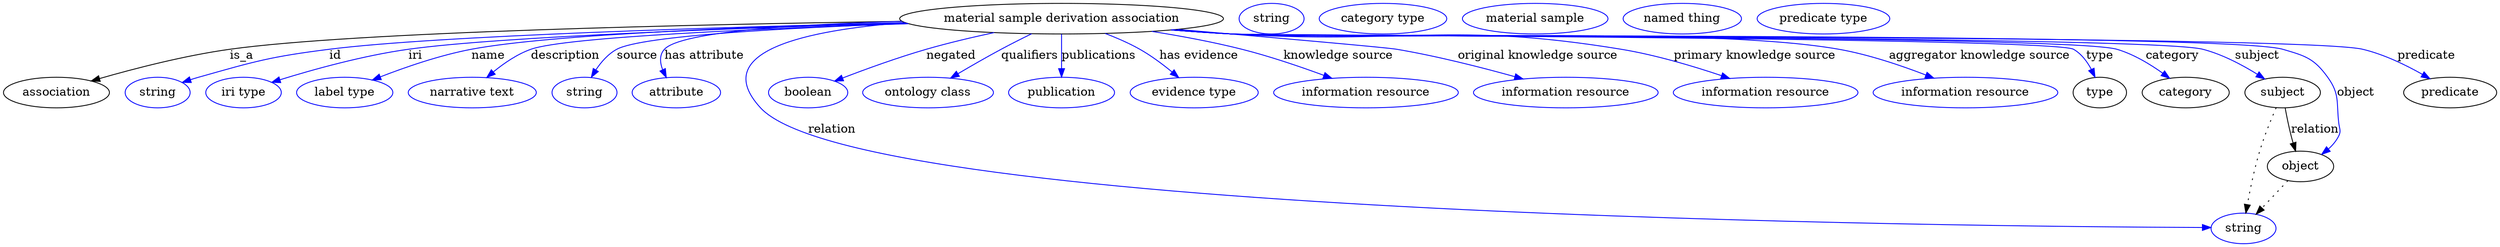 digraph {
	graph [bb="0,0,2407.9,283"];
	node [label="\N"];
	"material sample derivation association"	[height=0.5,
		label="material sample derivation association",
		pos="1032,265",
		width=4.0982];
	association	[height=0.5,
		pos="50.046,178",
		width=1.3902];
	"material sample derivation association" -> association	[label=is_a,
		lp="232.05,221.5",
		pos="e,83.552,191.42 886.52,261.93 688.54,258.38 344.79,249.45 221.05,229 176.61,221.66 127.39,206.49 93.215,194.77"];
	id	[color=blue,
		height=0.5,
		label=string,
		pos="149.05,178",
		width=0.84854];
	"material sample derivation association" -> id	[color=blue,
		label=id,
		lp="324.55,221.5",
		pos="e,172.5,189.68 889.23,260.36 713.4,255.29 425.06,244.9 319.05,229 260.09,220.16 245.53,215.05 189.05,196 186.67,195.2 184.23,194.32 \
181.8,193.39",
		style=solid];
	iri	[color=blue,
		height=0.5,
		label="iri type",
		pos="234.05,178",
		width=1.011];
	"material sample derivation association" -> iri	[color=blue,
		label=iri,
		lp="403.55,221.5",
		pos="e,261.48,189.88 890.61,259.82 733.05,254.53 488.46,244.22 397.05,229 352.72,221.62 303.65,205.41 271.05,193.44",
		style=solid];
	name	[color=blue,
		height=0.5,
		label="label type",
		pos="334.05,178",
		width=1.2638];
	"material sample derivation association" -> name	[color=blue,
		label=name,
		lp="474.55,221.5",
		pos="e,361.04,192.73 889.2,260.47 746.67,256.01 537.88,246.69 459.05,229 428.04,222.04 394.71,208.37 370.27,197.08",
		style=solid];
	description	[color=blue,
		height=0.5,
		label="narrative text",
		pos="455.05,178",
		width=1.6068];
	"material sample derivation association" -> description	[color=blue,
		label=description,
		lp="548.55,221.5",
		pos="e,470.15,195.41 884.72,263.63 756.92,261.56 582.58,253.99 518.05,229 503.06,223.2 488.82,212.51 477.68,202.5",
		style=solid];
	source	[color=blue,
		height=0.5,
		label=string,
		pos="561.05,178",
		width=0.84854];
	"material sample derivation association" -> source	[color=blue,
		label=source,
		lp="617.05,221.5",
		pos="e,568.86,195.49 894.44,258.48 777.51,252.87 624.64,243.01 599.05,229 588.75,223.37 580.4,213.63 574.17,204.25",
		style=solid];
	"has attribute"	[color=blue,
		height=0.5,
		label=attribute,
		pos="650.05,178",
		width=1.1193];
	"material sample derivation association" -> "has attribute"	[color=blue,
		label="has attribute",
		lp="677.55,221.5",
		pos="e,642.04,195.87 889.51,260.33 785.83,256.14 660.78,247.32 644.05,229 638.34,222.76 637.8,214.1 639.34,205.74",
		style=solid];
	relation	[color=blue,
		height=0.5,
		label=string,
		pos="2158,18",
		width=0.84854];
	"material sample derivation association" -> relation	[color=blue,
		label=relation,
		lp="824.05,134.5",
		pos="e,2127.4,19.632 899.87,256.92 797.35,246.66 681.32,221.53 737.05,160 832.32,54.802 1894.2,24.984 2117.1,19.864",
		style=solid];
	negated	[color=blue,
		height=0.5,
		label=boolean,
		pos="784.05,178",
		width=1.0652];
	"material sample derivation association" -> negated	[color=blue,
		label=negated,
		lp="929.55,221.5",
		pos="e,811.3,190.98 972.04,248.47 951.59,242.81 928.68,236.05 908.05,229 878.18,218.8 845.07,205.33 820.57,194.94",
		style=solid];
	qualifiers	[color=blue,
		height=0.5,
		label="ontology class",
		pos="902.05,178",
		width=1.7151];
	"material sample derivation association" -> qualifiers	[color=blue,
		label=qualifiers,
		lp="1002.5,221.5",
		pos="e,925.61,194.89 1005.4,247.2 996.37,241.47 986.24,234.99 977.05,229 962.85,219.75 947.24,209.38 933.96,200.49",
		style=solid];
	publications	[color=blue,
		height=0.5,
		label=publication,
		pos="1032,178",
		width=1.3902];
	"material sample derivation association" -> publications	[color=blue,
		label=publications,
		lp="1065.5,221.5",
		pos="e,1032,196.18 1032,246.8 1032,235.16 1032,219.55 1032,206.24",
		style=solid];
	"has evidence"	[color=blue,
		height=0.5,
		label="evidence type",
		pos="1160,178",
		width=1.661];
	"material sample derivation association" -> "has evidence"	[color=blue,
		label="has evidence",
		lp="1157,221.5",
		pos="e,1143.5,195.57 1070.3,247.42 1081.2,242.1 1092.9,235.8 1103,229 1114.6,221.27 1126.4,211.39 1136.1,202.46",
		style=solid];
	"knowledge source"	[color=blue,
		height=0.5,
		label="information resource",
		pos="1323,178",
		width=2.3651];
	"material sample derivation association" -> "knowledge source"	[color=blue,
		label="knowledge source",
		lp="1288.5,221.5",
		pos="e,1288.3,194.48 1111.5,249.78 1138.6,244.22 1168.9,237.19 1196,229 1224.2,220.52 1254.9,208.52 1279,198.4",
		style=solid];
	"original knowledge source"	[color=blue,
		height=0.5,
		label="information resource",
		pos="1511,178",
		width=2.3651];
	"material sample derivation association" -> "original knowledge source"	[color=blue,
		label="original knowledge source",
		lp="1471.5,221.5",
		pos="e,1468.8,193.73 1138.1,252.47 1223.9,243.08 1331.9,231.05 1342,229 1381.9,220.93 1425.8,207.78 1458.9,196.99",
		style=solid];
	"primary knowledge source"	[color=blue,
		height=0.5,
		label="information resource",
		pos="1699,178",
		width=2.3651];
	"material sample derivation association" -> "primary knowledge source"	[color=blue,
		label="primary knowledge source",
		lp="1676,221.5",
		pos="e,1662.2,194.3 1134.3,251.99 1152.2,250.13 1170.7,248.38 1188,247 1347.7,234.32 1390.6,258.45 1548,229 1584,222.27 1623.2,209.11 \
1652.6,197.98",
		style=solid];
	"aggregator knowledge source"	[color=blue,
		height=0.5,
		label="information resource",
		pos="1887,178",
		width=2.3651];
	"material sample derivation association" -> "aggregator knowledge source"	[color=blue,
		label="aggregator knowledge source",
		lp="1886,221.5",
		pos="e,1854.3,194.64 1133.1,251.85 1151.3,249.98 1170.2,248.25 1188,247 1313.4,238.19 1629.8,253.28 1753,229 1784.8,222.74 1819,209.9 \
1844.8,198.79",
		style=solid];
	type	[height=0.5,
		pos="2017,178",
		width=0.75];
	"material sample derivation association" -> type	[color=blue,
		label=type,
		lp="2004,221.5",
		pos="e,2007.3,194.84 1132.6,251.76 1151,249.88 1170.1,248.18 1188,247 1231.4,244.14 1930.4,246.71 1970,229 1982.5,223.46 1993.1,212.93 \
2001.2,202.96",
		style=solid];
	category	[height=0.5,
		pos="2103,178",
		width=1.1374];
	"material sample derivation association" -> category	[color=blue,
		label=category,
		lp="2077.5,221.5",
		pos="e,2084.3,194.25 1132.2,251.78 1150.8,249.89 1170,248.18 1188,247 1280.3,240.99 1931.2,254.72 2020,229 2040.2,223.17 2060.4,211.18 \
2075.8,200.4",
		style=solid];
	subject	[height=0.5,
		pos="2198,178",
		width=0.99297];
	"material sample derivation association" -> subject	[color=blue,
		label=subject,
		lp="2162.5,221.5",
		pos="e,2178.2,193.31 1132.2,251.75 1150.8,249.86 1170,248.16 1188,247 1289.7,240.47 2006.5,254.85 2105,229 2128.1,222.94 2151.8,210.1 \
2169.5,198.95",
		style=solid];
	object	[height=0.5,
		pos="2218,91",
		width=0.9027];
	"material sample derivation association" -> object	[color=blue,
		label=object,
		lp="2270,178",
		pos="e,2237.8,105.43 1132.2,251.73 1150.8,249.84 1170,248.15 1188,247 1298.7,239.99 2079.2,258.73 2186,229 2214.2,221.15 2225.7,219.61 \
2243,196 2257.6,176.17 2252.4,166.44 2255,142 2255.8,135.37 2257.7,133.12 2255,127 2252.8,121.72 2249.3,116.87 2245.3,112.56",
		style=solid];
	predicate	[height=0.5,
		pos="2365,178",
		width=1.1916];
	"material sample derivation association" -> predicate	[color=blue,
		label=predicate,
		lp="2342,221.5",
		pos="e,2346.5,194.52 1132.2,251.71 1150.7,249.82 1170,248.13 1188,247 1248.8,243.2 2225.6,246.11 2284,229 2303.7,223.26 2323.2,211.39 \
2338.2,200.65",
		style=solid];
	association_type	[color=blue,
		height=0.5,
		label=string,
		pos="1228,265",
		width=0.84854];
	association_category	[color=blue,
		height=0.5,
		label="category type",
		pos="1335,265",
		width=1.6249];
	subject -> relation	[pos="e,2161.2,36.027 2192.3,160.08 2187.9,146.39 2181.6,126.58 2177,109 2171.6,88.036 2166.6,64.025 2163.1,46.079",
		style=dotted];
	subject -> object	[label=relation,
		lp="2230,134.5",
		pos="e,2214.1,108.89 2202.1,159.8 2204.8,148.09 2208.6,132.34 2211.7,118.97"];
	"material sample derivation association_subject"	[color=blue,
		height=0.5,
		label="material sample",
		pos="1479,265",
		width=1.8776];
	object -> relation	[pos="e,2171.3,34.713 2204.7,74.243 2196.9,64.959 2186.8,53.033 2178,42.64",
		style=dotted];
	"material sample derivation association_object"	[color=blue,
		height=0.5,
		label="named thing",
		pos="1620,265",
		width=1.5346];
	"material sample derivation association_predicate"	[color=blue,
		height=0.5,
		label="predicate type",
		pos="1754,265",
		width=1.679];
}
